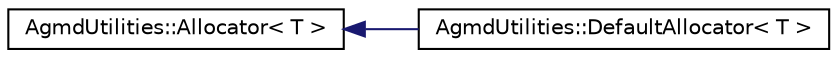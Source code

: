 digraph "Graphical Class Hierarchy"
{
  edge [fontname="Helvetica",fontsize="10",labelfontname="Helvetica",labelfontsize="10"];
  node [fontname="Helvetica",fontsize="10",shape=record];
  rankdir="LR";
  Node1 [label="AgmdUtilities::Allocator\< T \>",height=0.2,width=0.4,color="black", fillcolor="white", style="filled",URL="$class_agmd_utilities_1_1_allocator.html"];
  Node1 -> Node2 [dir="back",color="midnightblue",fontsize="10",style="solid",fontname="Helvetica"];
  Node2 [label="AgmdUtilities::DefaultAllocator\< T \>",height=0.2,width=0.4,color="black", fillcolor="white", style="filled",URL="$class_agmd_utilities_1_1_default_allocator.html"];
}
